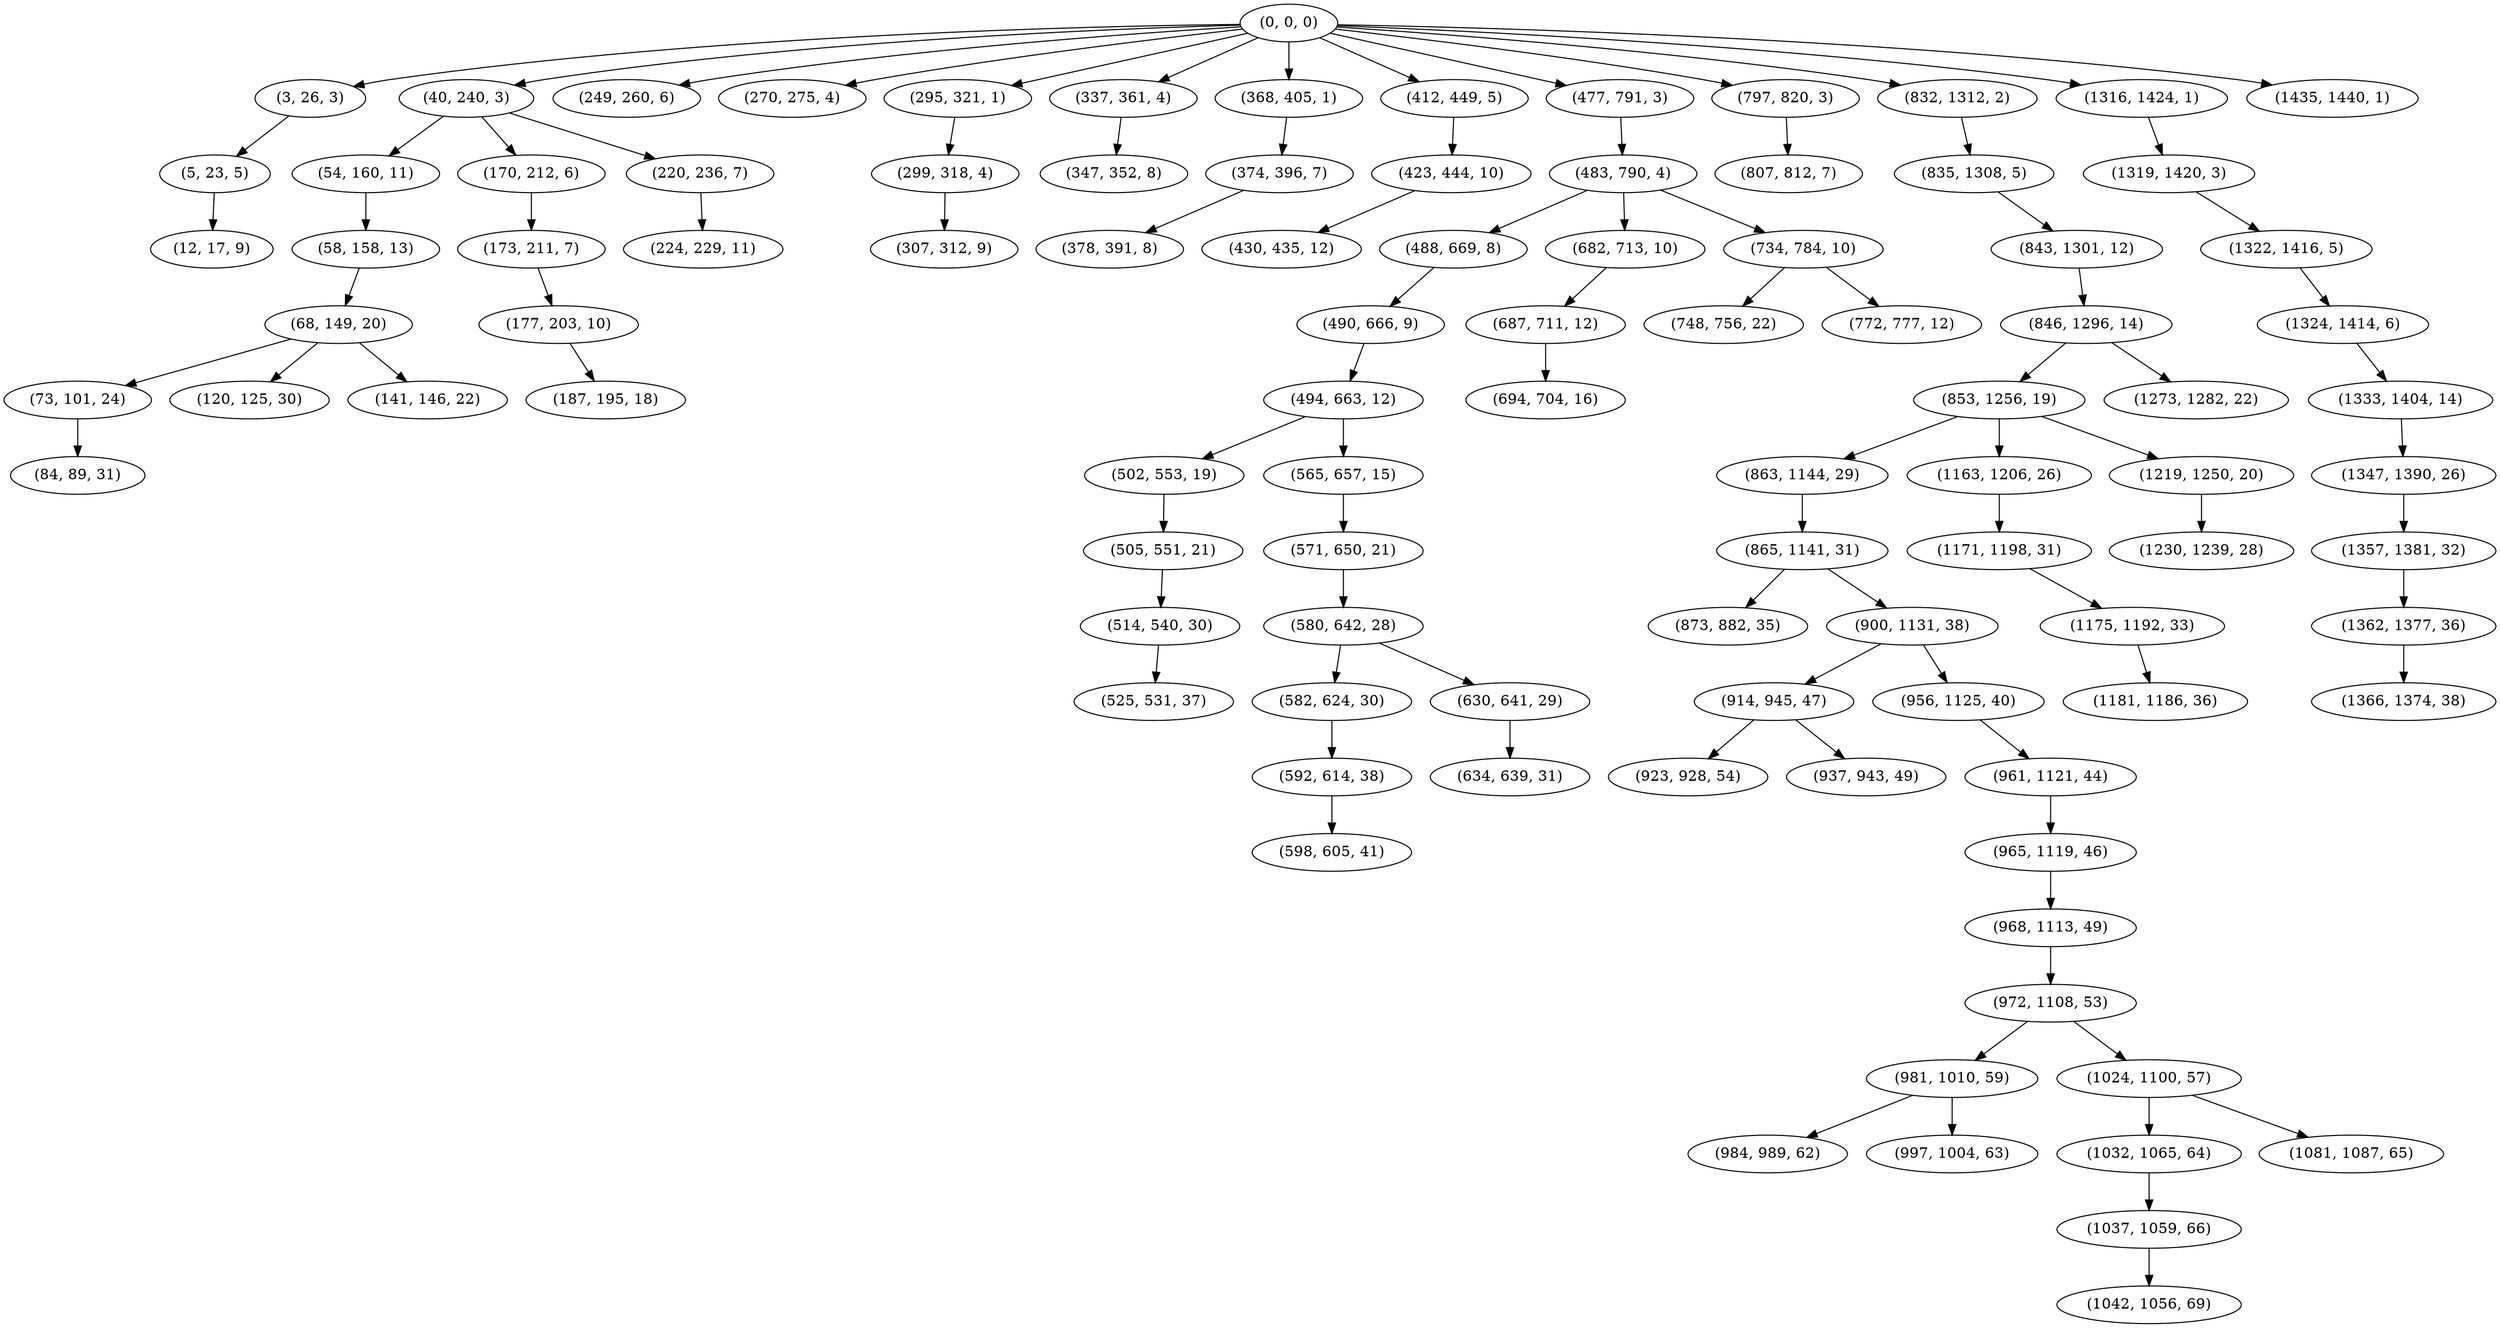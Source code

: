 digraph tree {
    "(0, 0, 0)";
    "(3, 26, 3)";
    "(5, 23, 5)";
    "(12, 17, 9)";
    "(40, 240, 3)";
    "(54, 160, 11)";
    "(58, 158, 13)";
    "(68, 149, 20)";
    "(73, 101, 24)";
    "(84, 89, 31)";
    "(120, 125, 30)";
    "(141, 146, 22)";
    "(170, 212, 6)";
    "(173, 211, 7)";
    "(177, 203, 10)";
    "(187, 195, 18)";
    "(220, 236, 7)";
    "(224, 229, 11)";
    "(249, 260, 6)";
    "(270, 275, 4)";
    "(295, 321, 1)";
    "(299, 318, 4)";
    "(307, 312, 9)";
    "(337, 361, 4)";
    "(347, 352, 8)";
    "(368, 405, 1)";
    "(374, 396, 7)";
    "(378, 391, 8)";
    "(412, 449, 5)";
    "(423, 444, 10)";
    "(430, 435, 12)";
    "(477, 791, 3)";
    "(483, 790, 4)";
    "(488, 669, 8)";
    "(490, 666, 9)";
    "(494, 663, 12)";
    "(502, 553, 19)";
    "(505, 551, 21)";
    "(514, 540, 30)";
    "(525, 531, 37)";
    "(565, 657, 15)";
    "(571, 650, 21)";
    "(580, 642, 28)";
    "(582, 624, 30)";
    "(592, 614, 38)";
    "(598, 605, 41)";
    "(630, 641, 29)";
    "(634, 639, 31)";
    "(682, 713, 10)";
    "(687, 711, 12)";
    "(694, 704, 16)";
    "(734, 784, 10)";
    "(748, 756, 22)";
    "(772, 777, 12)";
    "(797, 820, 3)";
    "(807, 812, 7)";
    "(832, 1312, 2)";
    "(835, 1308, 5)";
    "(843, 1301, 12)";
    "(846, 1296, 14)";
    "(853, 1256, 19)";
    "(863, 1144, 29)";
    "(865, 1141, 31)";
    "(873, 882, 35)";
    "(900, 1131, 38)";
    "(914, 945, 47)";
    "(923, 928, 54)";
    "(937, 943, 49)";
    "(956, 1125, 40)";
    "(961, 1121, 44)";
    "(965, 1119, 46)";
    "(968, 1113, 49)";
    "(972, 1108, 53)";
    "(981, 1010, 59)";
    "(984, 989, 62)";
    "(997, 1004, 63)";
    "(1024, 1100, 57)";
    "(1032, 1065, 64)";
    "(1037, 1059, 66)";
    "(1042, 1056, 69)";
    "(1081, 1087, 65)";
    "(1163, 1206, 26)";
    "(1171, 1198, 31)";
    "(1175, 1192, 33)";
    "(1181, 1186, 36)";
    "(1219, 1250, 20)";
    "(1230, 1239, 28)";
    "(1273, 1282, 22)";
    "(1316, 1424, 1)";
    "(1319, 1420, 3)";
    "(1322, 1416, 5)";
    "(1324, 1414, 6)";
    "(1333, 1404, 14)";
    "(1347, 1390, 26)";
    "(1357, 1381, 32)";
    "(1362, 1377, 36)";
    "(1366, 1374, 38)";
    "(1435, 1440, 1)";
    "(0, 0, 0)" -> "(3, 26, 3)";
    "(0, 0, 0)" -> "(40, 240, 3)";
    "(0, 0, 0)" -> "(249, 260, 6)";
    "(0, 0, 0)" -> "(270, 275, 4)";
    "(0, 0, 0)" -> "(295, 321, 1)";
    "(0, 0, 0)" -> "(337, 361, 4)";
    "(0, 0, 0)" -> "(368, 405, 1)";
    "(0, 0, 0)" -> "(412, 449, 5)";
    "(0, 0, 0)" -> "(477, 791, 3)";
    "(0, 0, 0)" -> "(797, 820, 3)";
    "(0, 0, 0)" -> "(832, 1312, 2)";
    "(0, 0, 0)" -> "(1316, 1424, 1)";
    "(0, 0, 0)" -> "(1435, 1440, 1)";
    "(3, 26, 3)" -> "(5, 23, 5)";
    "(5, 23, 5)" -> "(12, 17, 9)";
    "(40, 240, 3)" -> "(54, 160, 11)";
    "(40, 240, 3)" -> "(170, 212, 6)";
    "(40, 240, 3)" -> "(220, 236, 7)";
    "(54, 160, 11)" -> "(58, 158, 13)";
    "(58, 158, 13)" -> "(68, 149, 20)";
    "(68, 149, 20)" -> "(73, 101, 24)";
    "(68, 149, 20)" -> "(120, 125, 30)";
    "(68, 149, 20)" -> "(141, 146, 22)";
    "(73, 101, 24)" -> "(84, 89, 31)";
    "(170, 212, 6)" -> "(173, 211, 7)";
    "(173, 211, 7)" -> "(177, 203, 10)";
    "(177, 203, 10)" -> "(187, 195, 18)";
    "(220, 236, 7)" -> "(224, 229, 11)";
    "(295, 321, 1)" -> "(299, 318, 4)";
    "(299, 318, 4)" -> "(307, 312, 9)";
    "(337, 361, 4)" -> "(347, 352, 8)";
    "(368, 405, 1)" -> "(374, 396, 7)";
    "(374, 396, 7)" -> "(378, 391, 8)";
    "(412, 449, 5)" -> "(423, 444, 10)";
    "(423, 444, 10)" -> "(430, 435, 12)";
    "(477, 791, 3)" -> "(483, 790, 4)";
    "(483, 790, 4)" -> "(488, 669, 8)";
    "(483, 790, 4)" -> "(682, 713, 10)";
    "(483, 790, 4)" -> "(734, 784, 10)";
    "(488, 669, 8)" -> "(490, 666, 9)";
    "(490, 666, 9)" -> "(494, 663, 12)";
    "(494, 663, 12)" -> "(502, 553, 19)";
    "(494, 663, 12)" -> "(565, 657, 15)";
    "(502, 553, 19)" -> "(505, 551, 21)";
    "(505, 551, 21)" -> "(514, 540, 30)";
    "(514, 540, 30)" -> "(525, 531, 37)";
    "(565, 657, 15)" -> "(571, 650, 21)";
    "(571, 650, 21)" -> "(580, 642, 28)";
    "(580, 642, 28)" -> "(582, 624, 30)";
    "(580, 642, 28)" -> "(630, 641, 29)";
    "(582, 624, 30)" -> "(592, 614, 38)";
    "(592, 614, 38)" -> "(598, 605, 41)";
    "(630, 641, 29)" -> "(634, 639, 31)";
    "(682, 713, 10)" -> "(687, 711, 12)";
    "(687, 711, 12)" -> "(694, 704, 16)";
    "(734, 784, 10)" -> "(748, 756, 22)";
    "(734, 784, 10)" -> "(772, 777, 12)";
    "(797, 820, 3)" -> "(807, 812, 7)";
    "(832, 1312, 2)" -> "(835, 1308, 5)";
    "(835, 1308, 5)" -> "(843, 1301, 12)";
    "(843, 1301, 12)" -> "(846, 1296, 14)";
    "(846, 1296, 14)" -> "(853, 1256, 19)";
    "(846, 1296, 14)" -> "(1273, 1282, 22)";
    "(853, 1256, 19)" -> "(863, 1144, 29)";
    "(853, 1256, 19)" -> "(1163, 1206, 26)";
    "(853, 1256, 19)" -> "(1219, 1250, 20)";
    "(863, 1144, 29)" -> "(865, 1141, 31)";
    "(865, 1141, 31)" -> "(873, 882, 35)";
    "(865, 1141, 31)" -> "(900, 1131, 38)";
    "(900, 1131, 38)" -> "(914, 945, 47)";
    "(900, 1131, 38)" -> "(956, 1125, 40)";
    "(914, 945, 47)" -> "(923, 928, 54)";
    "(914, 945, 47)" -> "(937, 943, 49)";
    "(956, 1125, 40)" -> "(961, 1121, 44)";
    "(961, 1121, 44)" -> "(965, 1119, 46)";
    "(965, 1119, 46)" -> "(968, 1113, 49)";
    "(968, 1113, 49)" -> "(972, 1108, 53)";
    "(972, 1108, 53)" -> "(981, 1010, 59)";
    "(972, 1108, 53)" -> "(1024, 1100, 57)";
    "(981, 1010, 59)" -> "(984, 989, 62)";
    "(981, 1010, 59)" -> "(997, 1004, 63)";
    "(1024, 1100, 57)" -> "(1032, 1065, 64)";
    "(1024, 1100, 57)" -> "(1081, 1087, 65)";
    "(1032, 1065, 64)" -> "(1037, 1059, 66)";
    "(1037, 1059, 66)" -> "(1042, 1056, 69)";
    "(1163, 1206, 26)" -> "(1171, 1198, 31)";
    "(1171, 1198, 31)" -> "(1175, 1192, 33)";
    "(1175, 1192, 33)" -> "(1181, 1186, 36)";
    "(1219, 1250, 20)" -> "(1230, 1239, 28)";
    "(1316, 1424, 1)" -> "(1319, 1420, 3)";
    "(1319, 1420, 3)" -> "(1322, 1416, 5)";
    "(1322, 1416, 5)" -> "(1324, 1414, 6)";
    "(1324, 1414, 6)" -> "(1333, 1404, 14)";
    "(1333, 1404, 14)" -> "(1347, 1390, 26)";
    "(1347, 1390, 26)" -> "(1357, 1381, 32)";
    "(1357, 1381, 32)" -> "(1362, 1377, 36)";
    "(1362, 1377, 36)" -> "(1366, 1374, 38)";
}
